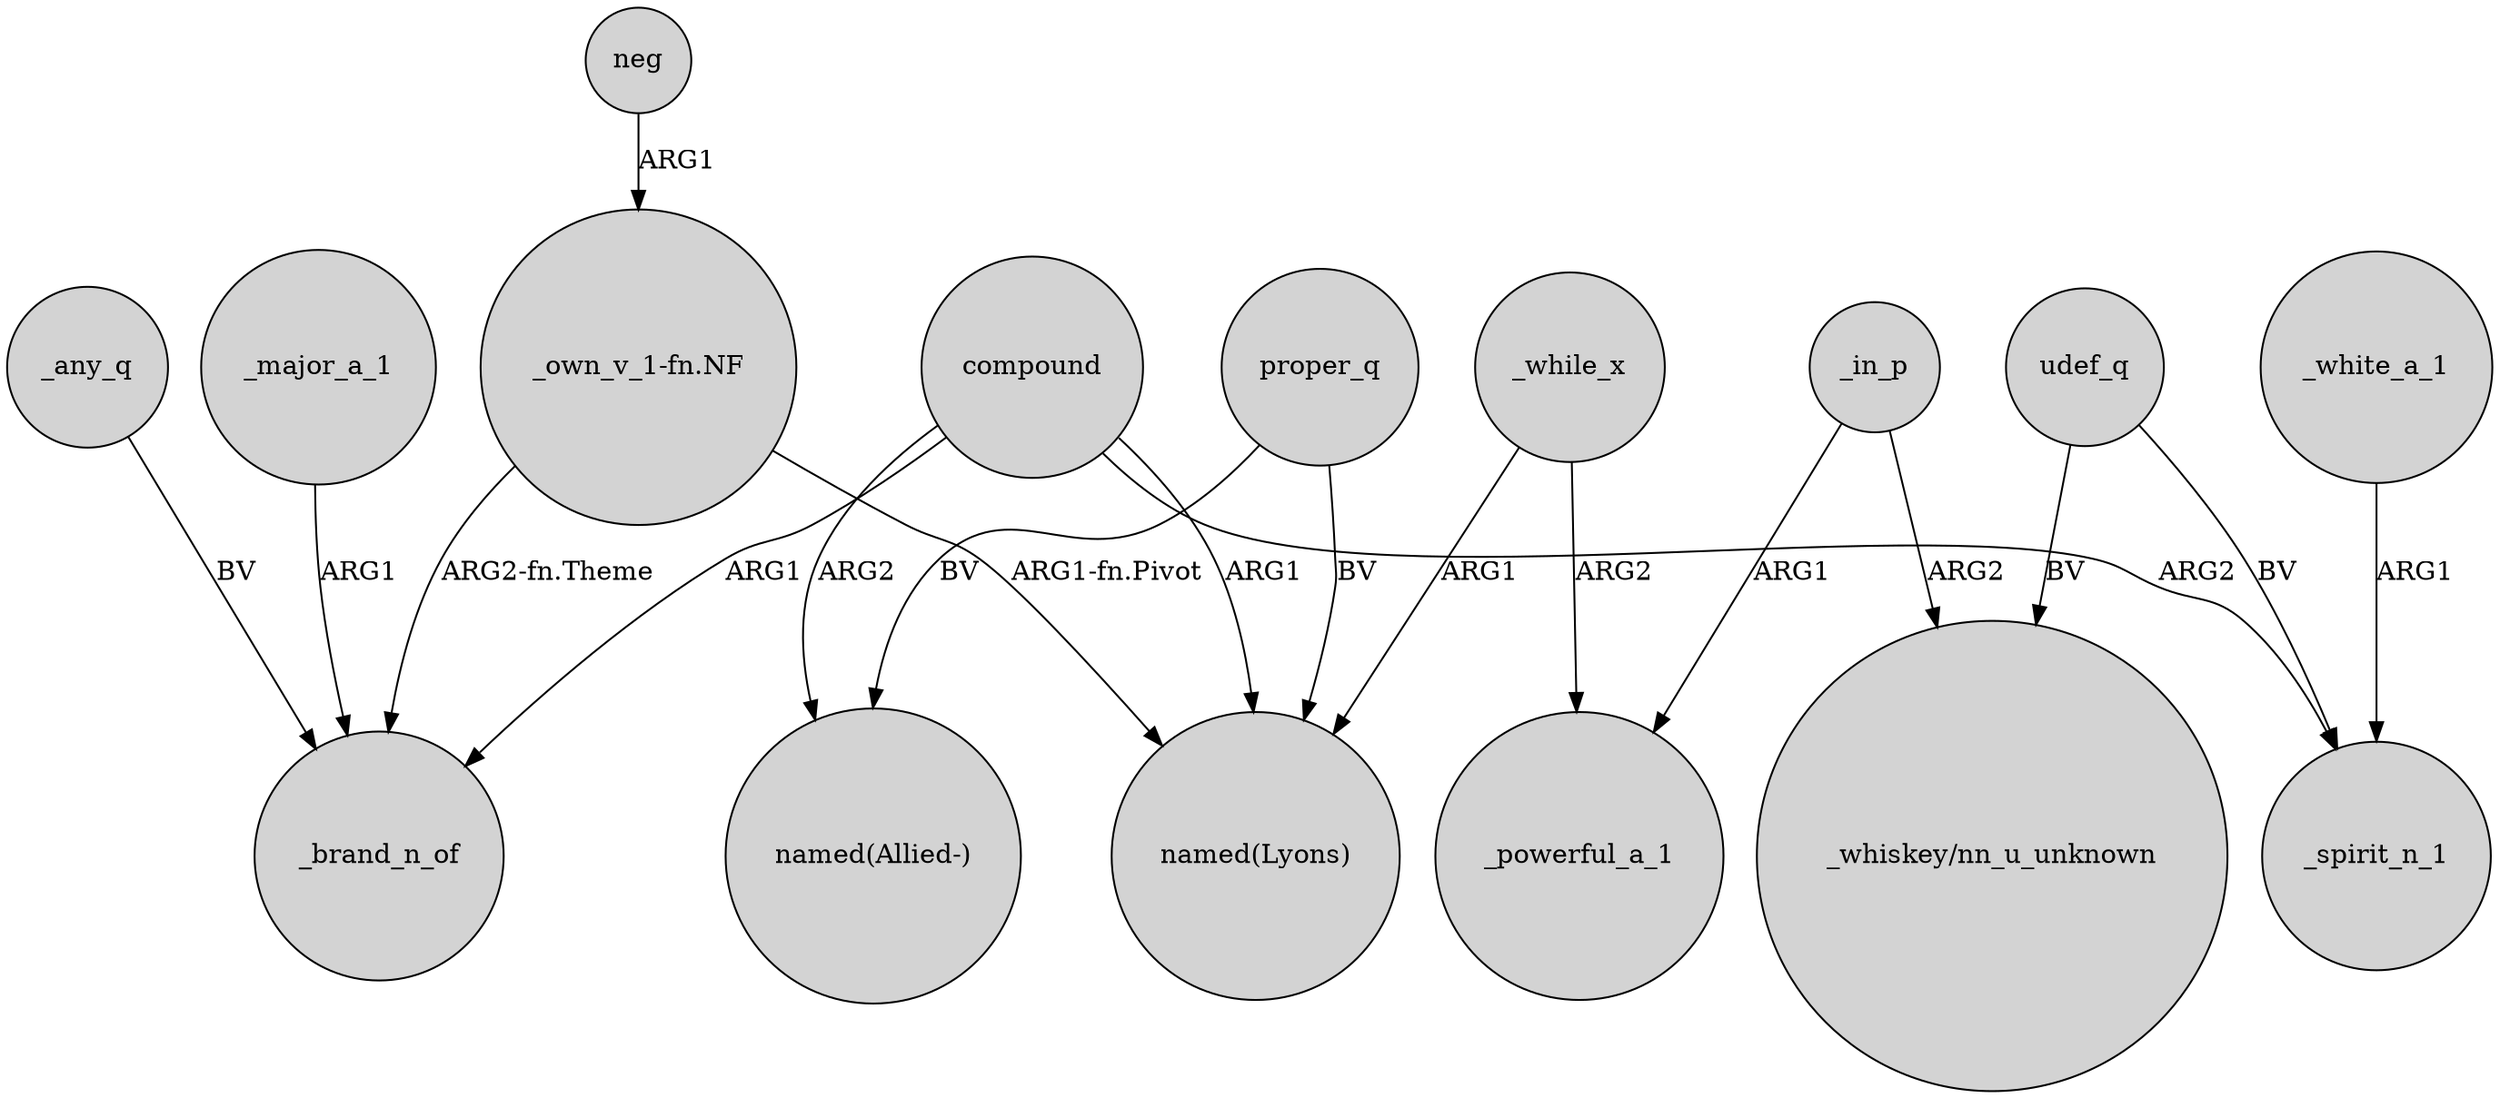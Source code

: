 digraph {
	node [shape=circle style=filled]
	_major_a_1 -> _brand_n_of [label=ARG1]
	compound -> _brand_n_of [label=ARG1]
	compound -> "named(Lyons)" [label=ARG1]
	_in_p -> _powerful_a_1 [label=ARG1]
	proper_q -> "named(Allied-)" [label=BV]
	proper_q -> "named(Lyons)" [label=BV]
	"_own_v_1-fn.NF" -> _brand_n_of [label="ARG2-fn.Theme"]
	neg -> "_own_v_1-fn.NF" [label=ARG1]
	_in_p -> "_whiskey/nn_u_unknown" [label=ARG2]
	_any_q -> _brand_n_of [label=BV]
	_while_x -> "named(Lyons)" [label=ARG1]
	compound -> _spirit_n_1 [label=ARG2]
	_while_x -> _powerful_a_1 [label=ARG2]
	"_own_v_1-fn.NF" -> "named(Lyons)" [label="ARG1-fn.Pivot"]
	udef_q -> _spirit_n_1 [label=BV]
	_white_a_1 -> _spirit_n_1 [label=ARG1]
	compound -> "named(Allied-)" [label=ARG2]
	udef_q -> "_whiskey/nn_u_unknown" [label=BV]
}
